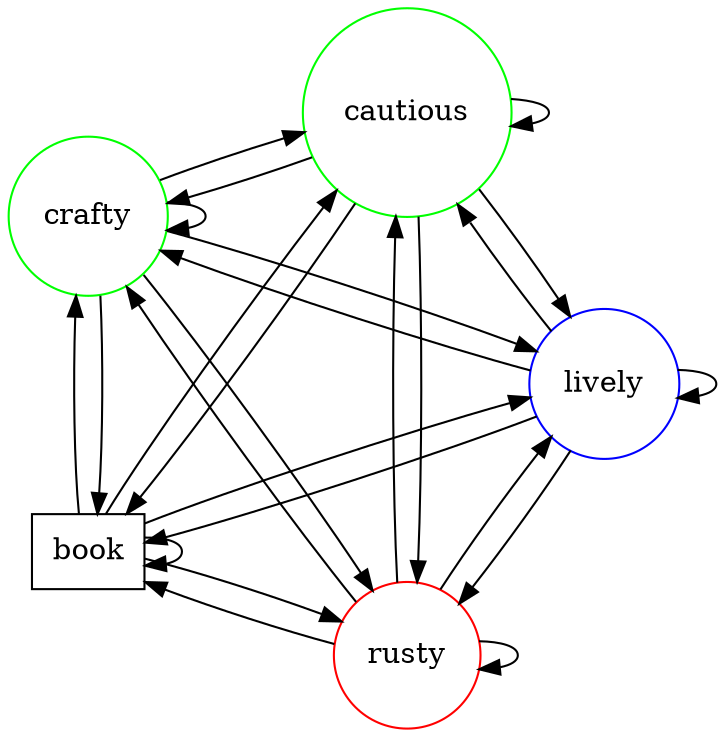 // see https://stackoverflow.com/questions/46317240/how-to-layout-complete-graphs-circularly-using-dot-and-graphviz

strict digraph P  {
        layout=circo
        rusty [shape=circle, color=red]
        lively [color=blue, shape=circle]
        crafty [shape=circle, color=green]
        cautious [color=green, shape=circle]
        book [shape=box]
        {book, rusty, lively, cautious, crafty}->{book, rusty, lively, cautious, crafty}
}
